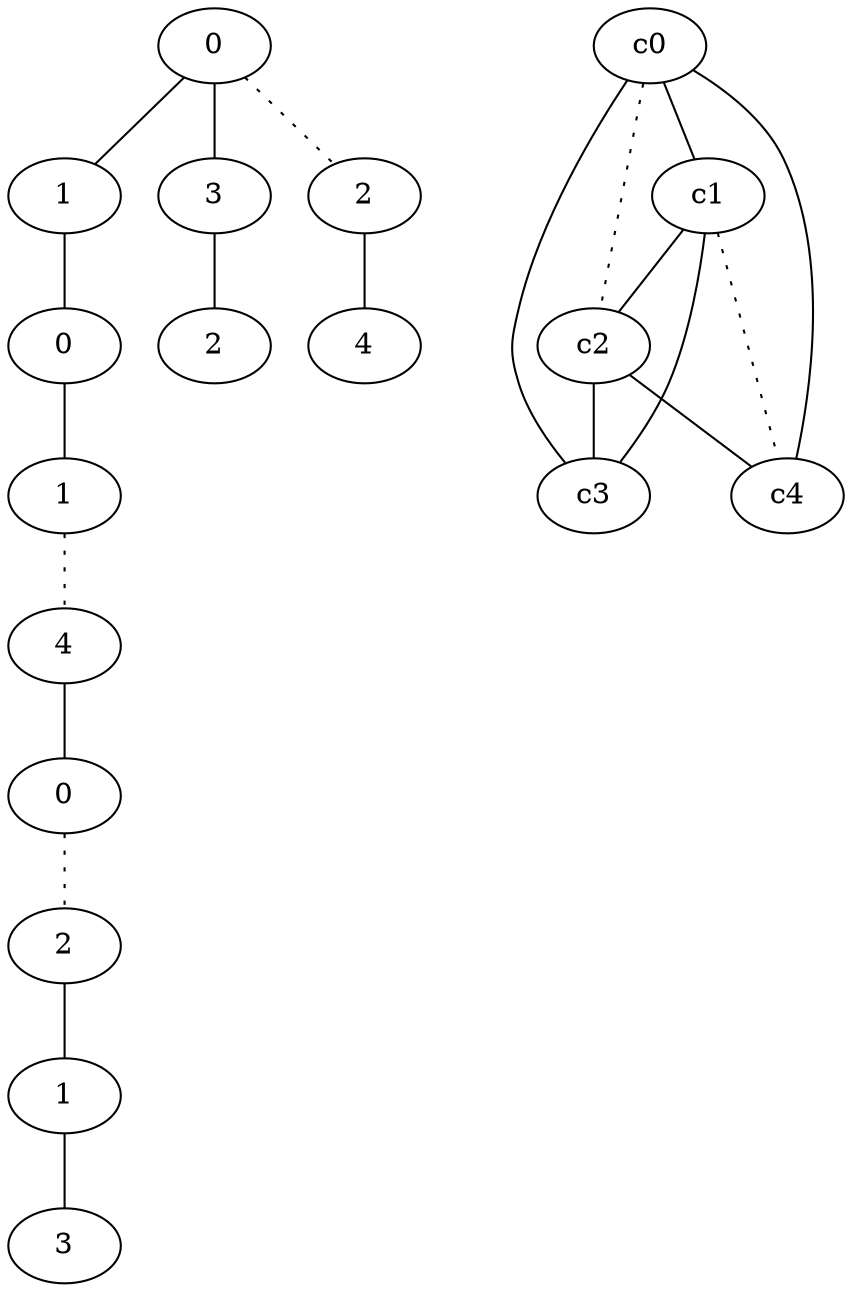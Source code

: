 graph {
a0[label=0];
a1[label=1];
a2[label=0];
a3[label=1];
a4[label=4];
a5[label=0];
a6[label=2];
a7[label=1];
a8[label=3];
a9[label=3];
a10[label=2];
a11[label=2];
a12[label=4];
a0 -- a1;
a0 -- a9;
a0 -- a11 [style=dotted];
a1 -- a2;
a2 -- a3;
a3 -- a4 [style=dotted];
a4 -- a5;
a5 -- a6 [style=dotted];
a6 -- a7;
a7 -- a8;
a9 -- a10;
a11 -- a12;
c0 -- c1;
c0 -- c2 [style=dotted];
c0 -- c3;
c0 -- c4;
c1 -- c2;
c1 -- c3;
c1 -- c4 [style=dotted];
c2 -- c3;
c2 -- c4;
}
